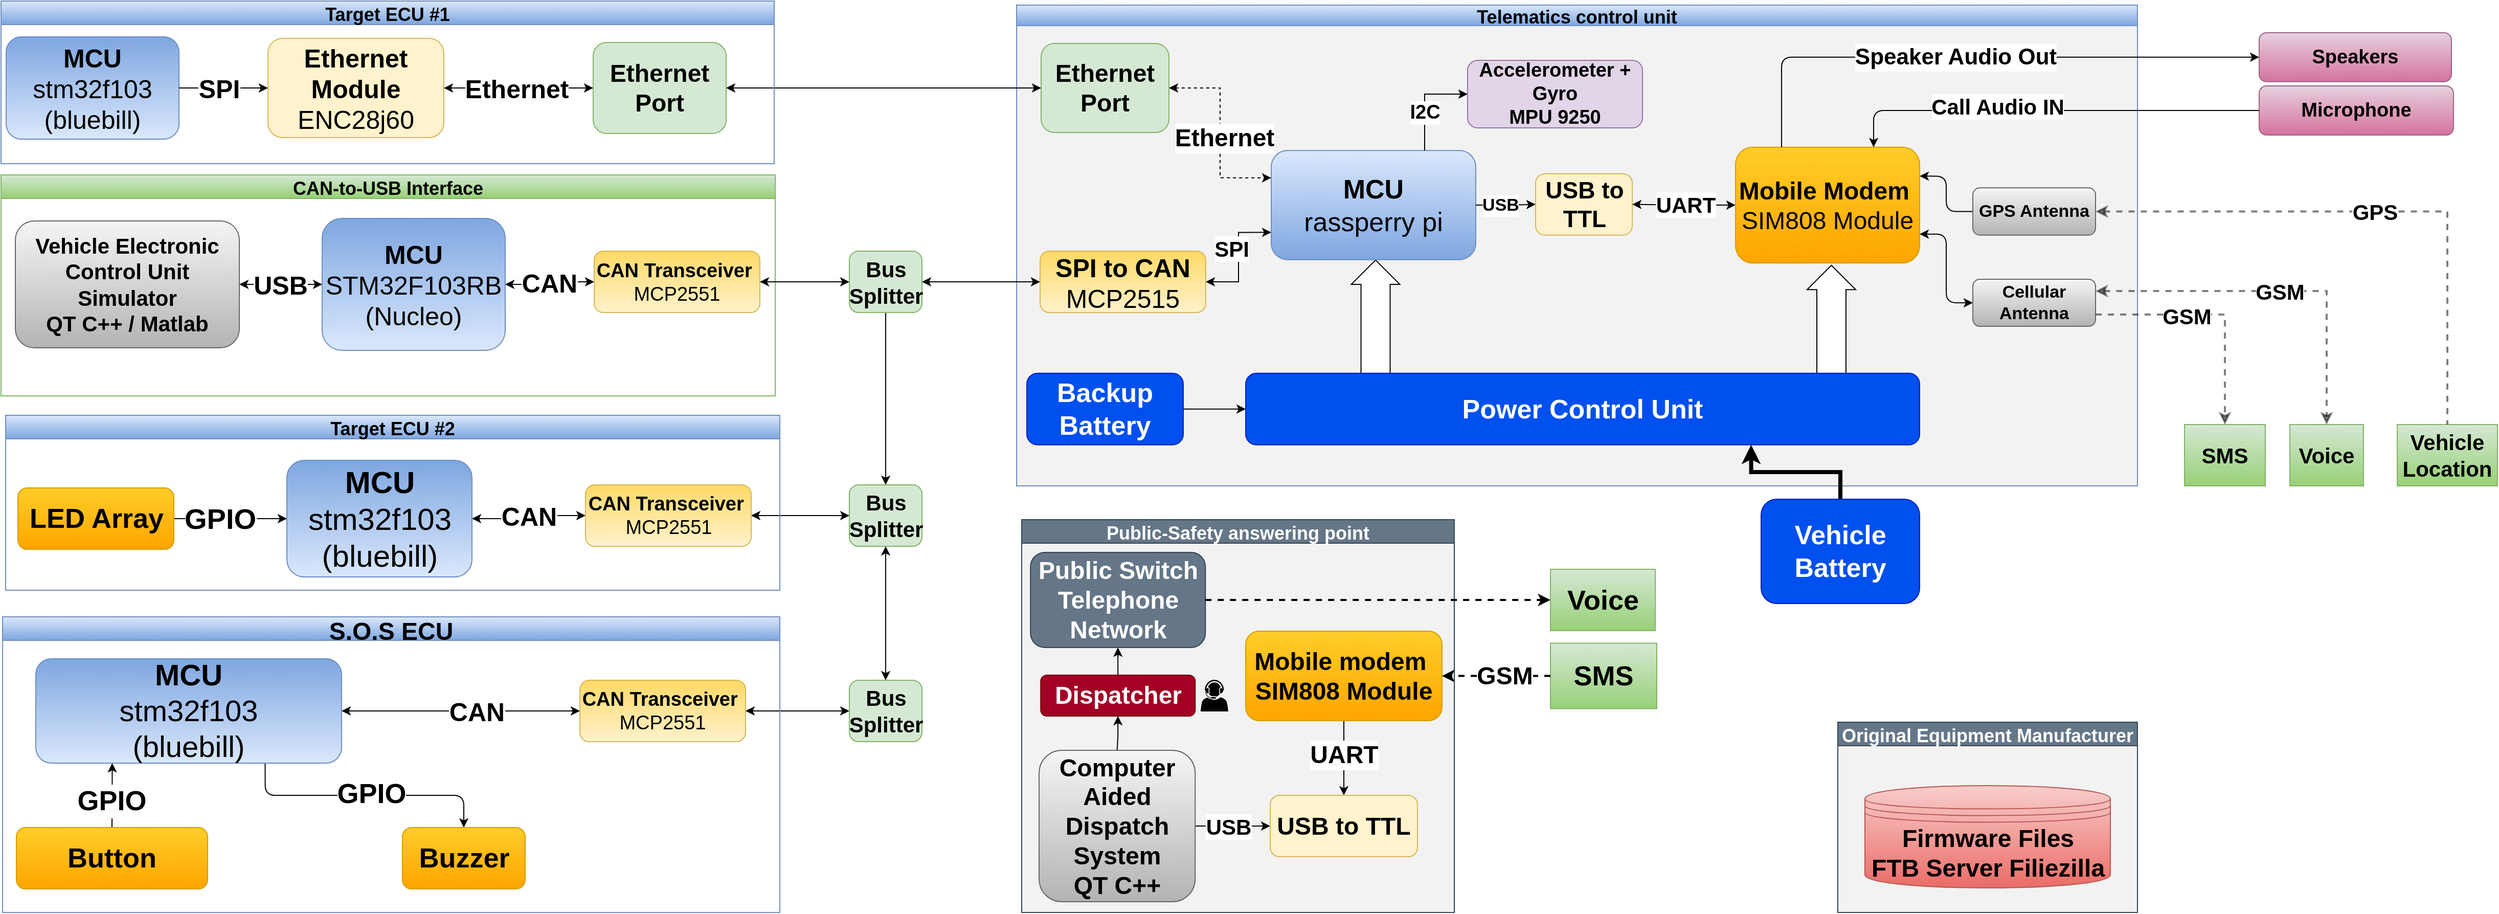 <mxfile version="13.9.9" type="device"><diagram id="WvO2dlYxxCy-v5vZexDL" name="Page-1"><mxGraphModel dx="2365" dy="506" grid="0" gridSize="6" guides="1" tooltips="1" connect="1" arrows="1" fold="1" page="1" pageScale="1" pageWidth="1500" pageHeight="1200" math="0" shadow="0"><root><mxCell id="0"/><mxCell id="1" parent="0"/><mxCell id="P0qbFuE8XbZVuqwwPdYG-165" value="Original Equipment Manufacturer" style="swimlane;startSize=23;fillColor=#647687;strokeColor=#314354;swimlaneFillColor=#f2f2f2;fontStyle=1;fontSize=18;fontColor=#ffffff;" parent="1" vertex="1"><mxGeometry x="368" y="1313" width="293" height="186" as="geometry"/></mxCell><mxCell id="P0qbFuE8XbZVuqwwPdYG-168" value="Firmware Files&lt;br style=&quot;font-size: 24px;&quot;&gt;&lt;span style=&quot;font-size: 24px;&quot;&gt;FTB Server Filiezilla&lt;/span&gt;" style="shape=datastore;whiteSpace=wrap;html=1;gradientColor=#ea6b66;fillColor=#f8cecc;strokeColor=#b85450;fontStyle=1;fontSize=24;" parent="P0qbFuE8XbZVuqwwPdYG-165" vertex="1"><mxGeometry x="26.5" y="62" width="240" height="100" as="geometry"/></mxCell><mxCell id="P0qbFuE8XbZVuqwwPdYG-198" value="Telematics control unit" style="swimlane;startSize=20;shadow=0;swimlaneFillColor=#F2F2F2;fontStyle=1;fontSize=18;movable=1;gradientColor=#7ea6e0;fillColor=#dae8fc;strokeColor=#6c8ebf;" parent="1" vertex="1"><mxGeometry x="-435" y="612" width="1096" height="470" as="geometry"><mxRectangle x="70" y="160" width="70" height="23" as="alternateBounds"/></mxGeometry></mxCell><mxCell id="P0qbFuE8XbZVuqwwPdYG-199" value="" style="verticalLabelPosition=bottom;shadow=0;dashed=0;align=center;html=1;verticalAlign=top;shape=mxgraph.electrical.transmission.straightBus;fontSize=26;rotation=-180;fontStyle=1" parent="P0qbFuE8XbZVuqwwPdYG-198" vertex="1"><mxGeometry x="773" y="254.35" width="47.48" height="114.1" as="geometry"/></mxCell><mxCell id="P0qbFuE8XbZVuqwwPdYG-200" value="" style="verticalLabelPosition=bottom;shadow=0;dashed=0;align=center;html=1;verticalAlign=top;shape=mxgraph.electrical.transmission.straightBus;fontSize=26;rotation=-180;fontStyle=1" parent="P0qbFuE8XbZVuqwwPdYG-198" vertex="1"><mxGeometry x="327.28" y="249.31" width="47.48" height="131.62" as="geometry"/></mxCell><mxCell id="P0qbFuE8XbZVuqwwPdYG-202" style="edgeStyle=orthogonalEdgeStyle;rounded=1;orthogonalLoop=1;jettySize=auto;html=1;entryX=1;entryY=0.75;entryDx=0;entryDy=0;startArrow=classic;startFill=1;endArrow=classic;endFill=1;strokeColor=#000000;strokeWidth=1;fontSize=20;fontStyle=1;exitX=0;exitY=0.5;exitDx=0;exitDy=0;" parent="P0qbFuE8XbZVuqwwPdYG-198" source="P0qbFuE8XbZVuqwwPdYG-236" target="P0qbFuE8XbZVuqwwPdYG-210" edge="1"><mxGeometry relative="1" as="geometry"><mxPoint x="1073.28" y="362.83" as="targetPoint"/><mxPoint x="1135.97" y="272.415" as="sourcePoint"/></mxGeometry></mxCell><mxCell id="P0qbFuE8XbZVuqwwPdYG-207" value="&lt;font style=&quot;font-size: 26px&quot;&gt;&lt;span style=&quot;font-size: 26px&quot;&gt;MCU&lt;br style=&quot;font-size: 26px&quot;&gt;&lt;span style=&quot;font-weight: normal ; font-size: 26px&quot;&gt;rassperry pi&lt;/span&gt;&lt;br style=&quot;font-size: 26px&quot;&gt;&lt;/span&gt;&lt;/font&gt;" style="rounded=1;whiteSpace=wrap;html=1;fillColor=#dae8fc;strokeColor=#6c8ebf;fontStyle=1;fontSize=26;gradientColor=#7ea6e0;" parent="P0qbFuE8XbZVuqwwPdYG-198" vertex="1"><mxGeometry x="249" y="142.17" width="200" height="106.67" as="geometry"/></mxCell><mxCell id="j5CchA66nYgSaiZ-dE5T-30" style="edgeStyle=orthogonalEdgeStyle;rounded=1;orthogonalLoop=1;jettySize=auto;html=1;exitX=1;exitY=0.25;exitDx=0;exitDy=0;startArrow=classic;startFill=1;endArrow=none;endFill=0;fontStyle=1" edge="1" parent="P0qbFuE8XbZVuqwwPdYG-198" source="P0qbFuE8XbZVuqwwPdYG-210" target="P0qbFuE8XbZVuqwwPdYG-237"><mxGeometry relative="1" as="geometry"/></mxCell><mxCell id="P0qbFuE8XbZVuqwwPdYG-210" value="&lt;font style=&quot;font-size: 24px;&quot;&gt;Mobile Modem&lt;/font&gt;&amp;nbsp;&lt;br style=&quot;font-size: 24px;&quot;&gt;&lt;span style=&quot;font-weight: normal; font-size: 24px;&quot;&gt;SIM808 Module&lt;/span&gt;" style="rounded=1;whiteSpace=wrap;html=1;fillColor=#ffcd28;strokeColor=#d79b00;fontSize=24;fontStyle=1;gradientColor=#ffa500;" parent="P0qbFuE8XbZVuqwwPdYG-198" vertex="1"><mxGeometry x="703" y="138.84" width="180" height="113.33" as="geometry"/></mxCell><mxCell id="P0qbFuE8XbZVuqwwPdYG-227" style="edgeStyle=orthogonalEdgeStyle;rounded=0;orthogonalLoop=1;jettySize=auto;html=1;startArrow=classic;startFill=1;endArrow=classic;endFill=1;fontSize=19;fontStyle=1;entryX=0;entryY=0.75;entryDx=0;entryDy=0;" parent="P0qbFuE8XbZVuqwwPdYG-198" source="P0qbFuE8XbZVuqwwPdYG-245" target="P0qbFuE8XbZVuqwwPdYG-207" edge="1"><mxGeometry relative="1" as="geometry"><mxPoint x="164" y="195" as="sourcePoint"/><mxPoint x="251.02" y="184.42" as="targetPoint"/></mxGeometry></mxCell><mxCell id="P0qbFuE8XbZVuqwwPdYG-228" value="&lt;span&gt;&lt;font style=&quot;font-size: 21px&quot;&gt;SPI&lt;/font&gt;&lt;/span&gt;" style="edgeLabel;html=1;align=center;verticalAlign=middle;resizable=0;points=[];fontSize=19;fontStyle=1" parent="P0qbFuE8XbZVuqwwPdYG-227" vertex="1" connectable="0"><mxGeometry x="0.118" y="-2" relative="1" as="geometry"><mxPoint x="-9.67" y="-1.34" as="offset"/></mxGeometry></mxCell><mxCell id="P0qbFuE8XbZVuqwwPdYG-236" value="Cellular Antenna" style="rounded=1;whiteSpace=wrap;html=1;fillColor=#f5f5f5;strokeColor=#666666;fontSize=17;fontStyle=1;gradientColor=#b3b3b3;" parent="P0qbFuE8XbZVuqwwPdYG-198" vertex="1"><mxGeometry x="935" y="268" width="120" height="45.99" as="geometry"/></mxCell><mxCell id="P0qbFuE8XbZVuqwwPdYG-237" value="GPS Antenna" style="rounded=1;whiteSpace=wrap;html=1;fillColor=#f5f5f5;strokeColor=#666666;fontSize=17;fontStyle=1;gradientColor=#b3b3b3;" parent="P0qbFuE8XbZVuqwwPdYG-198" vertex="1"><mxGeometry x="935.0" y="178.67" width="120" height="46.16" as="geometry"/></mxCell><mxCell id="P0qbFuE8XbZVuqwwPdYG-239" style="edgeStyle=orthogonalEdgeStyle;rounded=0;orthogonalLoop=1;jettySize=auto;html=1;entryX=0.75;entryY=0;entryDx=0;entryDy=0;endArrow=none;endFill=0;strokeWidth=1;fontSize=19;startArrow=classic;startFill=1;exitX=0;exitY=0.5;exitDx=0;exitDy=0;fontStyle=1" parent="P0qbFuE8XbZVuqwwPdYG-198" source="P0qbFuE8XbZVuqwwPdYG-241" target="P0qbFuE8XbZVuqwwPdYG-207" edge="1"><mxGeometry relative="1" as="geometry"/></mxCell><mxCell id="P0qbFuE8XbZVuqwwPdYG-240" value="I2C" style="edgeLabel;html=1;align=center;verticalAlign=middle;resizable=0;points=[];fontSize=19;fontStyle=1" parent="P0qbFuE8XbZVuqwwPdYG-239" vertex="1" connectable="0"><mxGeometry x="0.221" relative="1" as="geometry"><mxPoint as="offset"/></mxGeometry></mxCell><mxCell id="P0qbFuE8XbZVuqwwPdYG-241" value="Accelerometer + Gyro&lt;br style=&quot;font-size: 19px;&quot;&gt;&lt;span style=&quot;font-size: 19px;&quot;&gt;MPU 9250&lt;/span&gt;" style="rounded=1;whiteSpace=wrap;html=1;fillColor=#e1d5e7;strokeColor=#9673a6;fontStyle=1;fontSize=19;" parent="P0qbFuE8XbZVuqwwPdYG-198" vertex="1"><mxGeometry x="441" y="54" width="171" height="66" as="geometry"/></mxCell><mxCell id="P0qbFuE8XbZVuqwwPdYG-245" value="SPI to CAN&lt;br style=&quot;font-size: 25px&quot;&gt;&lt;span style=&quot;font-size: 25px ; font-weight: normal&quot;&gt;MCP2515&lt;/span&gt;" style="rounded=1;whiteSpace=wrap;html=1;fontStyle=1;fontSize=25;fillColor=#fff2cc;strokeColor=#d6b656;gradientColor=#ffd966;direction=west;" parent="P0qbFuE8XbZVuqwwPdYG-198" vertex="1"><mxGeometry x="23" y="240.5" width="162" height="60" as="geometry"/></mxCell><mxCell id="P0qbFuE8XbZVuqwwPdYG-247" style="edgeStyle=orthogonalEdgeStyle;rounded=0;orthogonalLoop=1;jettySize=auto;html=1;fontStyle=1" parent="P0qbFuE8XbZVuqwwPdYG-198" source="P0qbFuE8XbZVuqwwPdYG-248" target="P0qbFuE8XbZVuqwwPdYG-249" edge="1"><mxGeometry relative="1" as="geometry"/></mxCell><mxCell id="P0qbFuE8XbZVuqwwPdYG-248" value="&lt;font style=&quot;font-size: 26px;&quot;&gt;Backup Battery&lt;/font&gt;" style="rounded=1;whiteSpace=wrap;html=1;fontStyle=1;fontSize=26;fillColor=#0050ef;strokeColor=#001DBC;fontColor=#ffffff;" parent="P0qbFuE8XbZVuqwwPdYG-198" vertex="1"><mxGeometry x="10" y="359.9" width="153" height="70" as="geometry"/></mxCell><mxCell id="P0qbFuE8XbZVuqwwPdYG-249" value="&lt;span style=&quot;font-size: 26px;&quot;&gt;&lt;font style=&quot;font-size: 26px;&quot;&gt;Power Control Unit&lt;/font&gt;&lt;/span&gt;" style="rounded=1;whiteSpace=wrap;html=1;fontSize=26;fillColor=#0050ef;strokeColor=#001DBC;fontColor=#ffffff;fontStyle=1" parent="P0qbFuE8XbZVuqwwPdYG-198" vertex="1"><mxGeometry x="224.02" y="359.9" width="658.98" height="70" as="geometry"/></mxCell><mxCell id="P0qbFuE8XbZVuqwwPdYG-385" value="Ethernet Port" style="rounded=1;whiteSpace=wrap;html=1;fontSize=24;fillColor=#d5e8d4;strokeColor=#82b366;fontStyle=1" parent="P0qbFuE8XbZVuqwwPdYG-198" vertex="1"><mxGeometry x="24" y="37.51" width="125" height="86.99" as="geometry"/></mxCell><mxCell id="P0qbFuE8XbZVuqwwPdYG-333" style="edgeStyle=orthogonalEdgeStyle;rounded=0;orthogonalLoop=1;jettySize=auto;html=1;fontSize=19;startArrow=classic;startFill=1;dashed=1;fontStyle=1;entryX=0;entryY=0.25;entryDx=0;entryDy=0;" parent="P0qbFuE8XbZVuqwwPdYG-198" source="P0qbFuE8XbZVuqwwPdYG-385" target="P0qbFuE8XbZVuqwwPdYG-207" edge="1"><mxGeometry relative="1" as="geometry"><mxPoint x="11.5" y="86.505" as="targetPoint"/></mxGeometry></mxCell><mxCell id="P0qbFuE8XbZVuqwwPdYG-337" value="Ethernet" style="edgeLabel;html=1;align=center;verticalAlign=middle;resizable=0;points=[];fontSize=24;fontStyle=1" parent="P0qbFuE8XbZVuqwwPdYG-333" vertex="1" connectable="0"><mxGeometry x="0.038" y="-2" relative="1" as="geometry"><mxPoint x="6" y="1.27" as="offset"/></mxGeometry></mxCell><mxCell id="Wt1LaFrQ6s1FWfu_oRo3-2" value="USB to TTL" style="rounded=1;whiteSpace=wrap;html=1;fillColor=#fff2cc;strokeColor=#d6b656;fontStyle=1;fontSize=23;" parent="P0qbFuE8XbZVuqwwPdYG-198" vertex="1"><mxGeometry x="507.5" y="164.83" width="94.5" height="60" as="geometry"/></mxCell><mxCell id="P0qbFuE8XbZVuqwwPdYG-243" style="edgeStyle=orthogonalEdgeStyle;rounded=1;orthogonalLoop=1;jettySize=auto;html=1;startArrow=classic;startFill=1;fontStyle=1" parent="P0qbFuE8XbZVuqwwPdYG-198" source="P0qbFuE8XbZVuqwwPdYG-210" target="Wt1LaFrQ6s1FWfu_oRo3-2" edge="1"><mxGeometry relative="1" as="geometry"><mxPoint x="648" y="289" as="targetPoint"/><mxPoint x="878" y="276.057" as="sourcePoint"/></mxGeometry></mxCell><mxCell id="P0qbFuE8XbZVuqwwPdYG-244" value="&lt;font style=&quot;font-size: 21px&quot;&gt;UART&lt;/font&gt;" style="edgeLabel;html=1;align=center;verticalAlign=middle;resizable=0;points=[];fontSize=17;fontStyle=1" parent="P0qbFuE8XbZVuqwwPdYG-243" vertex="1" connectable="0"><mxGeometry x="-0.145" relative="1" as="geometry"><mxPoint x="-5.39" y="-0.99" as="offset"/></mxGeometry></mxCell><mxCell id="Wt1LaFrQ6s1FWfu_oRo3-3" style="edgeStyle=orthogonalEdgeStyle;rounded=0;orthogonalLoop=1;jettySize=auto;html=1;fontStyle=1" parent="P0qbFuE8XbZVuqwwPdYG-198" source="P0qbFuE8XbZVuqwwPdYG-207" target="Wt1LaFrQ6s1FWfu_oRo3-2" edge="1"><mxGeometry relative="1" as="geometry"/></mxCell><mxCell id="Wt1LaFrQ6s1FWfu_oRo3-4" value="USB" style="edgeLabel;html=1;align=center;verticalAlign=middle;resizable=0;points=[];fontSize=17;fontStyle=1" parent="Wt1LaFrQ6s1FWfu_oRo3-3" vertex="1" connectable="0"><mxGeometry x="-0.356" relative="1" as="geometry"><mxPoint x="4.65" y="0.67" as="offset"/></mxGeometry></mxCell><mxCell id="P0qbFuE8XbZVuqwwPdYG-251" value="Speakers" style="rounded=1;whiteSpace=wrap;html=1;fillColor=#e6d0de;strokeColor=#996185;fontSize=19;fontStyle=1;gradientColor=#d5739d;" parent="1" vertex="1"><mxGeometry x="780.0" y="639" width="188" height="47.83" as="geometry"/></mxCell><mxCell id="P0qbFuE8XbZVuqwwPdYG-252" value="Microphone" style="rounded=1;whiteSpace=wrap;html=1;fillColor=#e6d0de;strokeColor=#996185;fontSize=19;fontStyle=1;gradientColor=#d5739d;" parent="1" vertex="1"><mxGeometry x="780" y="691" width="190" height="48" as="geometry"/></mxCell><mxCell id="P0qbFuE8XbZVuqwwPdYG-258" value="CAN-to-USB Interface" style="swimlane;fillColor=#d5e8d4;startSize=23;gradientColor=#97d077;strokeColor=#82b366;fontStyle=1;fontSize=18;" parent="1" vertex="1"><mxGeometry x="-1428" y="778" width="757" height="216" as="geometry"/></mxCell><mxCell id="P0qbFuE8XbZVuqwwPdYG-260" value="&lt;font style=&quot;font-size: 25px&quot;&gt;MCU&lt;br&gt;&lt;span style=&quot;font-size: 25px&quot;&gt;&lt;span style=&quot;font-weight: normal&quot;&gt;STM32F103RB&lt;/span&gt;&lt;br style=&quot;font-size: 25px&quot;&gt;&lt;span style=&quot;font-weight: normal&quot;&gt;(Nucleo)&lt;/span&gt;&lt;br style=&quot;font-size: 25px&quot;&gt;&lt;/span&gt;&lt;/font&gt;" style="rounded=1;whiteSpace=wrap;html=1;fillColor=#dae8fc;strokeColor=#6c8ebf;fontStyle=1;fontSize=25;gradientColor=#7ea6e0;direction=west;" parent="P0qbFuE8XbZVuqwwPdYG-258" vertex="1"><mxGeometry x="314" y="42.5" width="179" height="129" as="geometry"/></mxCell><mxCell id="P0qbFuE8XbZVuqwwPdYG-263" style="edgeStyle=orthogonalEdgeStyle;rounded=0;orthogonalLoop=1;jettySize=auto;html=1;exitX=1;exitY=0.5;exitDx=0;exitDy=0;entryX=0;entryY=0.5;entryDx=0;entryDy=0;startArrow=classic;startFill=1;fontStyle=1;fontSize=25;" parent="P0qbFuE8XbZVuqwwPdYG-258" source="P0qbFuE8XbZVuqwwPdYG-271" target="P0qbFuE8XbZVuqwwPdYG-260" edge="1"><mxGeometry relative="1" as="geometry"><mxPoint x="437" y="245.93" as="targetPoint"/><mxPoint x="562" y="259.5" as="sourcePoint"/></mxGeometry></mxCell><mxCell id="P0qbFuE8XbZVuqwwPdYG-264" value="CAN" style="edgeLabel;html=1;align=center;verticalAlign=middle;resizable=0;points=[];fontSize=25;fontStyle=1" parent="P0qbFuE8XbZVuqwwPdYG-263" vertex="1" connectable="0"><mxGeometry x="-0.132" y="1" relative="1" as="geometry"><mxPoint x="-5.2" y="-1.02" as="offset"/></mxGeometry></mxCell><mxCell id="P0qbFuE8XbZVuqwwPdYG-265" value="&lt;font style=&quot;font-size: 21px;&quot;&gt;&lt;span style=&quot;font-size: 21px;&quot;&gt;&lt;font style=&quot;font-size: 21px;&quot;&gt;Vehicle Electronic Control Unit Simulator&lt;/font&gt;&lt;/span&gt;&lt;br style=&quot;font-size: 21px;&quot;&gt;&lt;font style=&quot;font-size: 21px;&quot;&gt;QT C++ / Matlab&lt;/font&gt;&lt;br style=&quot;font-size: 21px;&quot;&gt;&lt;/font&gt;" style="rounded=1;whiteSpace=wrap;html=1;fontSize=21;fillColor=#f5f5f5;strokeColor=#666666;gradientColor=#b3b3b3;fontStyle=1" parent="P0qbFuE8XbZVuqwwPdYG-258" vertex="1"><mxGeometry x="14" y="45" width="219" height="124" as="geometry"/></mxCell><mxCell id="P0qbFuE8XbZVuqwwPdYG-266" style="edgeStyle=orthogonalEdgeStyle;rounded=0;orthogonalLoop=1;jettySize=auto;html=1;startArrow=classic;startFill=1;endArrow=classic;endFill=1;fontSize=25;fontStyle=1" parent="P0qbFuE8XbZVuqwwPdYG-258" source="P0qbFuE8XbZVuqwwPdYG-265" target="P0qbFuE8XbZVuqwwPdYG-260" edge="1"><mxGeometry relative="1" as="geometry"><mxPoint x="173" y="245.68" as="targetPoint"/></mxGeometry></mxCell><mxCell id="P0qbFuE8XbZVuqwwPdYG-267" value="USB" style="edgeLabel;html=1;align=center;verticalAlign=middle;resizable=0;points=[];fontSize=25;fontStyle=1" parent="P0qbFuE8XbZVuqwwPdYG-266" vertex="1" connectable="0"><mxGeometry x="-0.252" y="-2" relative="1" as="geometry"><mxPoint x="8.76" y="-2.07" as="offset"/></mxGeometry></mxCell><mxCell id="P0qbFuE8XbZVuqwwPdYG-271" value="CAN Transceiver&amp;nbsp;&lt;br style=&quot;font-size: 19px&quot;&gt;&lt;span style=&quot;font-size: 19px ; font-weight: normal&quot;&gt;&lt;font style=&quot;font-size: 19px&quot;&gt;MCP2551&lt;/font&gt;&lt;/span&gt;" style="rounded=1;whiteSpace=wrap;html=1;fontStyle=1;fontSize=19;fillColor=#fff2cc;strokeColor=#d6b656;gradientColor=#ffd966;direction=west;" parent="P0qbFuE8XbZVuqwwPdYG-258" vertex="1"><mxGeometry x="580" y="74.5" width="162" height="60" as="geometry"/></mxCell><mxCell id="P0qbFuE8XbZVuqwwPdYG-274" style="edgeStyle=orthogonalEdgeStyle;rounded=1;jumpStyle=arc;jumpSize=14;orthogonalLoop=1;jettySize=auto;html=1;entryX=0;entryY=0.5;entryDx=0;entryDy=0;exitX=0.25;exitY=0;exitDx=0;exitDy=0;fontStyle=1" parent="1" source="P0qbFuE8XbZVuqwwPdYG-210" target="P0qbFuE8XbZVuqwwPdYG-251" edge="1"><mxGeometry relative="1" as="geometry"><mxPoint x="251" y="612" as="sourcePoint"/></mxGeometry></mxCell><mxCell id="P0qbFuE8XbZVuqwwPdYG-275" value="Speaker Audio Out" style="edgeLabel;html=1;align=center;verticalAlign=middle;resizable=0;points=[];fontSize=22;fontStyle=1" parent="P0qbFuE8XbZVuqwwPdYG-274" vertex="1" connectable="0"><mxGeometry x="-0.064" y="-5" relative="1" as="geometry"><mxPoint x="-1.79" y="-4.97" as="offset"/></mxGeometry></mxCell><mxCell id="P0qbFuE8XbZVuqwwPdYG-276" style="edgeStyle=orthogonalEdgeStyle;rounded=1;orthogonalLoop=1;jettySize=auto;html=1;startArrow=none;startFill=0;endArrow=classic;endFill=1;strokeColor=#000000;strokeWidth=1;fontSize=20;fontStyle=1;exitX=0;exitY=0.5;exitDx=0;exitDy=0;entryX=0.75;entryY=0;entryDx=0;entryDy=0;" parent="1" source="P0qbFuE8XbZVuqwwPdYG-252" target="P0qbFuE8XbZVuqwwPdYG-210" edge="1"><mxGeometry relative="1" as="geometry"><mxPoint x="777" y="621" as="targetPoint"/></mxGeometry></mxCell><mxCell id="P0qbFuE8XbZVuqwwPdYG-277" value="&lt;font style=&quot;font-size: 21px&quot;&gt;Call Audio IN&lt;/font&gt;" style="edgeLabel;html=1;align=center;verticalAlign=middle;resizable=0;points=[];fontSize=17;fontStyle=1" parent="P0qbFuE8XbZVuqwwPdYG-276" vertex="1" connectable="0"><mxGeometry x="-0.148" y="-1" relative="1" as="geometry"><mxPoint x="-80" y="-3.71" as="offset"/></mxGeometry></mxCell><mxCell id="P0qbFuE8XbZVuqwwPdYG-280" value="SMS" style="rounded=0;whiteSpace=wrap;html=1;fontSize=21;align=center;fontStyle=1;fillColor=#d5e8d4;strokeColor=#82b366;gradientColor=#97d077;" parent="1" vertex="1"><mxGeometry x="707" y="1022" width="79" height="60" as="geometry"/></mxCell><mxCell id="P0qbFuE8XbZVuqwwPdYG-282" value="Voice" style="rounded=0;whiteSpace=wrap;html=1;fontSize=21;align=center;fontStyle=1;fillColor=#d5e8d4;strokeColor=#82b366;gradientColor=#97d077;" parent="1" vertex="1"><mxGeometry x="810" y="1022" width="72" height="60" as="geometry"/></mxCell><mxCell id="P0qbFuE8XbZVuqwwPdYG-283" value="Vehicle Location" style="rounded=0;whiteSpace=wrap;html=1;fontSize=21;align=center;fontStyle=1;fillColor=#d5e8d4;strokeColor=#82b366;gradientColor=#97d077;" parent="1" vertex="1"><mxGeometry x="915" y="1022" width="98" height="60" as="geometry"/></mxCell><mxCell id="P0qbFuE8XbZVuqwwPdYG-284" style="edgeStyle=orthogonalEdgeStyle;rounded=0;orthogonalLoop=1;jettySize=auto;html=1;exitX=1;exitY=0.75;exitDx=0;exitDy=0;startArrow=none;startFill=0;endArrow=classic;endFill=1;strokeWidth=2;fontSize=17;entryX=0.5;entryY=0;entryDx=0;entryDy=0;dashed=1;opacity=50;fontStyle=1" parent="1" source="P0qbFuE8XbZVuqwwPdYG-236" target="P0qbFuE8XbZVuqwwPdYG-280" edge="1"><mxGeometry relative="1" as="geometry"><mxPoint x="954.97" y="1052.83" as="targetPoint"/><mxPoint x="797.97" y="931.415" as="sourcePoint"/></mxGeometry></mxCell><mxCell id="P0qbFuE8XbZVuqwwPdYG-285" value="&lt;font style=&quot;font-size: 21px&quot;&gt;GSM&lt;/font&gt;" style="edgeLabel;html=1;align=center;verticalAlign=middle;resizable=0;points=[];fontSize=17;fontStyle=1" parent="P0qbFuE8XbZVuqwwPdYG-284" vertex="1" connectable="0"><mxGeometry x="0.234" relative="1" as="geometry"><mxPoint x="-37.49" y="-17.17" as="offset"/></mxGeometry></mxCell><mxCell id="P0qbFuE8XbZVuqwwPdYG-288" style="edgeStyle=orthogonalEdgeStyle;rounded=0;orthogonalLoop=1;jettySize=auto;html=1;exitX=1;exitY=0.25;exitDx=0;exitDy=0;strokeWidth=2;startArrow=classic;startFill=1;dashed=1;opacity=50;fontStyle=1" parent="1" source="P0qbFuE8XbZVuqwwPdYG-236" target="P0qbFuE8XbZVuqwwPdYG-282" edge="1"><mxGeometry relative="1" as="geometry"><mxPoint x="797.97" y="902.707" as="sourcePoint"/></mxGeometry></mxCell><mxCell id="P0qbFuE8XbZVuqwwPdYG-289" value="&lt;font style=&quot;font-size: 21px&quot;&gt;GSM&lt;/font&gt;" style="edgeLabel;html=1;align=center;verticalAlign=middle;resizable=0;points=[];fontSize=17;fontStyle=1" parent="P0qbFuE8XbZVuqwwPdYG-288" vertex="1" connectable="0"><mxGeometry x="0.386" relative="1" as="geometry"><mxPoint x="-46" y="-20.38" as="offset"/></mxGeometry></mxCell><mxCell id="P0qbFuE8XbZVuqwwPdYG-290" style="edgeStyle=orthogonalEdgeStyle;rounded=0;orthogonalLoop=1;jettySize=auto;html=1;startArrow=classic;startFill=1;endArrow=none;endFill=0;strokeWidth=2;fontSize=32;entryX=0.5;entryY=0;entryDx=0;entryDy=0;exitX=1;exitY=0.5;exitDx=0;exitDy=0;dashed=1;opacity=50;fontStyle=1" parent="1" source="P0qbFuE8XbZVuqwwPdYG-237" target="P0qbFuE8XbZVuqwwPdYG-283" edge="1"><mxGeometry relative="1" as="geometry"><mxPoint x="1028.303" y="1053.497" as="targetPoint"/><mxPoint x="797.97" y="840.2" as="sourcePoint"/></mxGeometry></mxCell><mxCell id="P0qbFuE8XbZVuqwwPdYG-291" value="&lt;font style=&quot;font-size: 21px&quot;&gt;GPS&lt;/font&gt;" style="edgeLabel;html=1;align=center;verticalAlign=middle;resizable=0;points=[];fontSize=17;fontStyle=1" parent="P0qbFuE8XbZVuqwwPdYG-290" vertex="1" connectable="0"><mxGeometry x="0.524" y="5" relative="1" as="geometry"><mxPoint x="-76" y="-76.77" as="offset"/></mxGeometry></mxCell><mxCell id="P0qbFuE8XbZVuqwwPdYG-301" style="edgeStyle=orthogonalEdgeStyle;rounded=0;orthogonalLoop=1;jettySize=auto;html=1;entryX=0.75;entryY=1;entryDx=0;entryDy=0;fillColor=#ffffff;fontSize=26;strokeWidth=4;fontStyle=1" parent="1" source="P0qbFuE8XbZVuqwwPdYG-302" target="P0qbFuE8XbZVuqwwPdYG-249" edge="1"><mxGeometry relative="1" as="geometry"/></mxCell><mxCell id="P0qbFuE8XbZVuqwwPdYG-302" value="Vehicle Battery" style="rounded=1;whiteSpace=wrap;html=1;fontStyle=1;fontSize=26;fillColor=#0050ef;strokeColor=#001DBC;fontColor=#ffffff;" parent="1" vertex="1"><mxGeometry x="293" y="1095" width="155" height="102" as="geometry"/></mxCell><mxCell id="P0qbFuE8XbZVuqwwPdYG-331" style="edgeStyle=orthogonalEdgeStyle;rounded=0;orthogonalLoop=1;jettySize=auto;html=1;fontSize=25;exitX=0.5;exitY=1;exitDx=0;exitDy=0;fontStyle=1" parent="1" source="P0qbFuE8XbZVuqwwPdYG-314" target="P0qbFuE8XbZVuqwwPdYG-323" edge="1"><mxGeometry relative="1" as="geometry"><mxPoint x="-563" y="927.0" as="sourcePoint"/></mxGeometry></mxCell><mxCell id="P0qbFuE8XbZVuqwwPdYG-314" value="Bus Splitter" style="rounded=1;whiteSpace=wrap;html=1;fontSize=21;fillColor=#d5e8d4;strokeColor=#82b366;fontStyle=1" parent="1" vertex="1"><mxGeometry x="-598.5" y="852.5" width="71" height="60" as="geometry"/></mxCell><mxCell id="P0qbFuE8XbZVuqwwPdYG-315" style="edgeStyle=orthogonalEdgeStyle;rounded=0;orthogonalLoop=1;jettySize=auto;html=1;startArrow=classic;startFill=1;endArrow=classic;endFill=1;fontSize=25;fontStyle=1" parent="1" source="P0qbFuE8XbZVuqwwPdYG-271" target="P0qbFuE8XbZVuqwwPdYG-314" edge="1"><mxGeometry relative="1" as="geometry"/></mxCell><mxCell id="P0qbFuE8XbZVuqwwPdYG-316" style="edgeStyle=orthogonalEdgeStyle;rounded=0;orthogonalLoop=1;jettySize=auto;html=1;startArrow=classic;startFill=1;endArrow=classic;endFill=1;fontSize=17;fontStyle=1;entryX=1;entryY=0.5;entryDx=0;entryDy=0;" parent="1" source="P0qbFuE8XbZVuqwwPdYG-245" target="P0qbFuE8XbZVuqwwPdYG-314" edge="1"><mxGeometry relative="1" as="geometry"/></mxCell><mxCell id="P0qbFuE8XbZVuqwwPdYG-318" style="edgeStyle=orthogonalEdgeStyle;rounded=0;orthogonalLoop=1;jettySize=auto;html=1;startArrow=classic;startFill=1;endArrow=classic;endFill=1;fontSize=25;fontStyle=1" parent="1" source="P0qbFuE8XbZVuqwwPdYG-319" target="P0qbFuE8XbZVuqwwPdYG-322" edge="1"><mxGeometry relative="1" as="geometry"><mxPoint x="-591.5" y="1415.5" as="targetPoint"/></mxGeometry></mxCell><mxCell id="P0qbFuE8XbZVuqwwPdYG-321" style="edgeStyle=orthogonalEdgeStyle;rounded=0;orthogonalLoop=1;jettySize=auto;html=1;startArrow=classic;startFill=1;endArrow=classic;endFill=1;fontSize=25;fontStyle=1" parent="1" source="P0qbFuE8XbZVuqwwPdYG-322" target="P0qbFuE8XbZVuqwwPdYG-323" edge="1"><mxGeometry relative="1" as="geometry"/></mxCell><mxCell id="P0qbFuE8XbZVuqwwPdYG-322" value="Bus Splitter" style="rounded=1;whiteSpace=wrap;html=1;fontSize=21;fillColor=#d5e8d4;strokeColor=#82b366;fontStyle=1" parent="1" vertex="1"><mxGeometry x="-598.5" y="1272" width="71" height="60" as="geometry"/></mxCell><mxCell id="P0qbFuE8XbZVuqwwPdYG-323" value="Bus Splitter" style="rounded=1;whiteSpace=wrap;html=1;fontSize=21;fillColor=#d5e8d4;strokeColor=#82b366;fontStyle=1" parent="1" vertex="1"><mxGeometry x="-598.5" y="1081" width="71" height="60" as="geometry"/></mxCell><mxCell id="P0qbFuE8XbZVuqwwPdYG-324" style="edgeStyle=orthogonalEdgeStyle;rounded=0;orthogonalLoop=1;jettySize=auto;html=1;entryX=0;entryY=0.5;entryDx=0;entryDy=0;startArrow=classic;startFill=1;endArrow=classic;endFill=1;fontSize=25;fontStyle=1" parent="1" source="P0qbFuE8XbZVuqwwPdYG-326" target="P0qbFuE8XbZVuqwwPdYG-323" edge="1"><mxGeometry relative="1" as="geometry"/></mxCell><mxCell id="P0qbFuE8XbZVuqwwPdYG-341" value="Public-Safety answering point" style="swimlane;startSize=23;fillColor=#647687;strokeColor=#314354;swimlaneFillColor=#f2f2f2;fontStyle=1;fontSize=18;fontColor=#ffffff;" parent="1" vertex="1"><mxGeometry x="-430" y="1115" width="423" height="384" as="geometry"/></mxCell><mxCell id="P0qbFuE8XbZVuqwwPdYG-345" value="Public Switch Telephone Network" style="rounded=1;whiteSpace=wrap;html=1;fillColor=#647687;strokeColor=#314354;fontSize=24;fontStyle=1;fontColor=#ffffff;" parent="P0qbFuE8XbZVuqwwPdYG-341" vertex="1"><mxGeometry x="8.62" y="32" width="171" height="93" as="geometry"/></mxCell><mxCell id="P0qbFuE8XbZVuqwwPdYG-347" style="edgeStyle=orthogonalEdgeStyle;rounded=1;jumpStyle=arc;jumpSize=14;orthogonalLoop=1;jettySize=auto;html=1;entryX=0.5;entryY=0;entryDx=0;entryDy=0;shadow=0;strokeWidth=1;fontStyle=1;fontSize=24;" parent="P0qbFuE8XbZVuqwwPdYG-341" source="P0qbFuE8XbZVuqwwPdYG-349" target="P0qbFuE8XbZVuqwwPdYG-360" edge="1"><mxGeometry relative="1" as="geometry"/></mxCell><mxCell id="P0qbFuE8XbZVuqwwPdYG-348" value="UART" style="edgeLabel;html=1;align=center;verticalAlign=middle;resizable=0;points=[];fontSize=24;fontStyle=1" parent="P0qbFuE8XbZVuqwwPdYG-347" vertex="1" connectable="0"><mxGeometry x="-0.233" y="-2" relative="1" as="geometry"><mxPoint x="2" y="5.18" as="offset"/></mxGeometry></mxCell><mxCell id="P0qbFuE8XbZVuqwwPdYG-349" value="Mobile modem&amp;nbsp;&lt;br style=&quot;font-size: 24px;&quot;&gt;&lt;span style=&quot;font-size: 24px;&quot;&gt;SIM808 Module&lt;/span&gt;" style="rounded=1;whiteSpace=wrap;html=1;fillColor=#ffcd28;strokeColor=#d79b00;fontSize=24;fontStyle=1;gradientColor=#ffa500;" parent="P0qbFuE8XbZVuqwwPdYG-341" vertex="1"><mxGeometry x="219" y="109" width="192" height="87.5" as="geometry"/></mxCell><mxCell id="P0qbFuE8XbZVuqwwPdYG-350" value="" style="pointerEvents=1;shadow=0;dashed=0;html=1;strokeColor=none;labelPosition=center;verticalLabelPosition=bottom;verticalAlign=top;outlineConnect=0;align=center;shape=mxgraph.office.users.call_center_agent;labelBackgroundColor=#ffffff;fontSize=24;fillColor=#000000;fontStyle=1" parent="P0qbFuE8XbZVuqwwPdYG-341" vertex="1"><mxGeometry x="175" y="156.5" width="27" height="30.99" as="geometry"/></mxCell><mxCell id="P0qbFuE8XbZVuqwwPdYG-353" style="edgeStyle=orthogonalEdgeStyle;rounded=0;orthogonalLoop=1;jettySize=auto;html=1;startArrow=classic;startFill=1;endArrow=none;endFill=0;strokeWidth=1;fontSize=24;fontStyle=1" parent="P0qbFuE8XbZVuqwwPdYG-341" source="P0qbFuE8XbZVuqwwPdYG-355" target="P0qbFuE8XbZVuqwwPdYG-362" edge="1"><mxGeometry relative="1" as="geometry"/></mxCell><mxCell id="P0qbFuE8XbZVuqwwPdYG-354" style="edgeStyle=orthogonalEdgeStyle;rounded=0;orthogonalLoop=1;jettySize=auto;html=1;fontSize=24;fontStyle=1" parent="P0qbFuE8XbZVuqwwPdYG-341" source="P0qbFuE8XbZVuqwwPdYG-355" target="P0qbFuE8XbZVuqwwPdYG-345" edge="1"><mxGeometry relative="1" as="geometry"/></mxCell><mxCell id="P0qbFuE8XbZVuqwwPdYG-355" value="Dispatcher" style="rounded=1;whiteSpace=wrap;html=1;fillColor=#a20025;strokeColor=#6F0000;fontColor=#ffffff;fontStyle=1;fontSize=24;" parent="P0qbFuE8XbZVuqwwPdYG-341" vertex="1"><mxGeometry x="18.62" y="152" width="151" height="40" as="geometry"/></mxCell><mxCell id="P0qbFuE8XbZVuqwwPdYG-382" style="edgeStyle=orthogonalEdgeStyle;rounded=0;orthogonalLoop=1;jettySize=auto;html=1;startArrow=classic;startFill=1;endArrow=none;endFill=0;fontSize=24;entryX=1;entryY=0.5;entryDx=0;entryDy=0;fontStyle=1" parent="P0qbFuE8XbZVuqwwPdYG-341" source="P0qbFuE8XbZVuqwwPdYG-360" target="P0qbFuE8XbZVuqwwPdYG-362" edge="1"><mxGeometry relative="1" as="geometry"/></mxCell><mxCell id="j5CchA66nYgSaiZ-dE5T-47" value="USB" style="edgeLabel;html=1;align=center;verticalAlign=middle;resizable=0;points=[];fontSize=21;fontStyle=1" vertex="1" connectable="0" parent="P0qbFuE8XbZVuqwwPdYG-382"><mxGeometry x="0.267" relative="1" as="geometry"><mxPoint x="5.67" as="offset"/></mxGeometry></mxCell><mxCell id="P0qbFuE8XbZVuqwwPdYG-360" value="USB to TTL" style="rounded=1;whiteSpace=wrap;html=1;fillColor=#fff2cc;strokeColor=#d6b656;fontStyle=1;fontSize=24;" parent="P0qbFuE8XbZVuqwwPdYG-341" vertex="1"><mxGeometry x="243" y="269.52" width="144" height="60" as="geometry"/></mxCell><mxCell id="P0qbFuE8XbZVuqwwPdYG-362" value="Computer Aided Dispatch System&lt;br style=&quot;font-size: 24px;&quot;&gt;&lt;span style=&quot;font-size: 24px;&quot;&gt;&lt;font style=&quot;font-size: 24px;&quot;&gt;QT C++&lt;/font&gt;&lt;/span&gt;" style="rounded=1;whiteSpace=wrap;html=1;fillColor=#f5f5f5;strokeColor=#666666;fontStyle=1;fontSize=24;gradientColor=#b3b3b3;" parent="P0qbFuE8XbZVuqwwPdYG-341" vertex="1"><mxGeometry x="17" y="225.51" width="152.62" height="148.01" as="geometry"/></mxCell><mxCell id="P0qbFuE8XbZVuqwwPdYG-375" value="Voice" style="rounded=0;whiteSpace=wrap;html=1;fontSize=27;align=center;fontStyle=1;fillColor=#d5e8d4;strokeColor=#82b366;gradientColor=#97d077;" parent="1" vertex="1"><mxGeometry x="87.0" y="1163.5" width="102.58" height="60" as="geometry"/></mxCell><mxCell id="P0qbFuE8XbZVuqwwPdYG-376" style="edgeStyle=orthogonalEdgeStyle;rounded=0;orthogonalLoop=1;jettySize=auto;html=1;entryX=0;entryY=0.5;entryDx=0;entryDy=0;startArrow=none;startFill=0;endArrow=classic;endFill=1;strokeWidth=2;fontSize=24;dashed=1;fontStyle=1" parent="1" source="P0qbFuE8XbZVuqwwPdYG-345" target="P0qbFuE8XbZVuqwwPdYG-375" edge="1"><mxGeometry relative="1" as="geometry"/></mxCell><mxCell id="P0qbFuE8XbZVuqwwPdYG-377" value="SMS" style="rounded=0;whiteSpace=wrap;html=1;fontSize=27;align=center;fontStyle=1;fillColor=#d5e8d4;strokeColor=#82b366;gradientColor=#97d077;" parent="1" vertex="1"><mxGeometry x="87.0" y="1235.74" width="104" height="64.01" as="geometry"/></mxCell><mxCell id="P0qbFuE8XbZVuqwwPdYG-378" style="edgeStyle=orthogonalEdgeStyle;rounded=1;jumpStyle=arc;jumpSize=14;orthogonalLoop=1;jettySize=auto;html=1;entryX=1;entryY=0.5;entryDx=0;entryDy=0;shadow=0;strokeWidth=2;dashed=1;fontStyle=1;fontSize=24;" parent="1" source="P0qbFuE8XbZVuqwwPdYG-377" target="P0qbFuE8XbZVuqwwPdYG-349" edge="1"><mxGeometry relative="1" as="geometry"/></mxCell><mxCell id="P0qbFuE8XbZVuqwwPdYG-379" value="GSM" style="edgeLabel;html=1;align=center;verticalAlign=middle;resizable=0;points=[];fontSize=24;fontStyle=1" parent="P0qbFuE8XbZVuqwwPdYG-378" vertex="1" connectable="0"><mxGeometry x="0.544" relative="1" as="geometry"><mxPoint x="36.25" as="offset"/></mxGeometry></mxCell><mxCell id="P0qbFuE8XbZVuqwwPdYG-386" style="edgeStyle=orthogonalEdgeStyle;rounded=0;orthogonalLoop=1;jettySize=auto;html=1;fontSize=19;startArrow=classic;startFill=1;fontStyle=1" parent="1" source="P0qbFuE8XbZVuqwwPdYG-388" target="P0qbFuE8XbZVuqwwPdYG-385" edge="1"><mxGeometry relative="1" as="geometry"><mxPoint x="-707.5" y="413.571" as="sourcePoint"/><mxPoint x="-74" y="626.33" as="targetPoint"/></mxGeometry></mxCell><mxCell id="j5CchA66nYgSaiZ-dE5T-34" value="S.O.S ECU" style="swimlane;fontSize=24;fillColor=#dae8fc;strokeColor=#6c8ebf;gradientColor=#7ea6e0;" vertex="1" parent="1"><mxGeometry x="-1426.5" y="1210" width="760" height="289" as="geometry"/></mxCell><mxCell id="P0qbFuE8XbZVuqwwPdYG-319" value="CAN Transceiver&amp;nbsp;&lt;br style=&quot;font-size: 19px&quot;&gt;&lt;span style=&quot;font-size: 19px ; font-weight: normal&quot;&gt;&lt;font style=&quot;font-size: 19px&quot;&gt;MCP2551&lt;/font&gt;&lt;/span&gt;" style="rounded=1;whiteSpace=wrap;html=1;fontStyle=1;fontSize=19;fillColor=#fff2cc;strokeColor=#d6b656;gradientColor=#ffd966;direction=west;" parent="j5CchA66nYgSaiZ-dE5T-34" vertex="1"><mxGeometry x="564.5" y="62.0" width="162" height="60" as="geometry"/></mxCell><mxCell id="j5CchA66nYgSaiZ-dE5T-38" style="edgeStyle=orthogonalEdgeStyle;rounded=1;orthogonalLoop=1;jettySize=auto;html=1;exitX=0.75;exitY=0;exitDx=0;exitDy=0;startArrow=classic;startFill=1;endArrow=none;endFill=0;fontSize=24;" edge="1" parent="j5CchA66nYgSaiZ-dE5T-34" source="P0qbFuE8XbZVuqwwPdYG-320" target="j5CchA66nYgSaiZ-dE5T-35"><mxGeometry relative="1" as="geometry"/></mxCell><mxCell id="j5CchA66nYgSaiZ-dE5T-40" value="GPIO" style="edgeLabel;html=1;align=center;verticalAlign=middle;resizable=0;points=[];fontSize=27;fontStyle=1" vertex="1" connectable="0" parent="j5CchA66nYgSaiZ-dE5T-38"><mxGeometry x="0.16" y="-1" relative="1" as="geometry"><mxPoint as="offset"/></mxGeometry></mxCell><mxCell id="j5CchA66nYgSaiZ-dE5T-39" style="edgeStyle=orthogonalEdgeStyle;rounded=1;orthogonalLoop=1;jettySize=auto;html=1;exitX=0.25;exitY=0;exitDx=0;exitDy=0;startArrow=none;startFill=0;endArrow=classic;endFill=1;fontSize=24;" edge="1" parent="j5CchA66nYgSaiZ-dE5T-34" source="P0qbFuE8XbZVuqwwPdYG-320" target="j5CchA66nYgSaiZ-dE5T-37"><mxGeometry relative="1" as="geometry"/></mxCell><mxCell id="j5CchA66nYgSaiZ-dE5T-41" value="GPIO" style="edgeLabel;html=1;align=center;verticalAlign=middle;resizable=0;points=[];fontSize=27;fontStyle=1" vertex="1" connectable="0" parent="j5CchA66nYgSaiZ-dE5T-39"><mxGeometry x="0.047" y="2" relative="1" as="geometry"><mxPoint as="offset"/></mxGeometry></mxCell><mxCell id="P0qbFuE8XbZVuqwwPdYG-320" value="&lt;font style=&quot;font-size: 29px;&quot;&gt;&lt;span style=&quot;font-size: 29px;&quot;&gt;MCU&lt;br style=&quot;font-size: 29px;&quot;&gt;&lt;/span&gt;&lt;span style=&quot;font-size: 29px; font-weight: normal;&quot;&gt;stm32f103&lt;br style=&quot;font-size: 29px;&quot;&gt;(bluebill)&lt;/span&gt;&lt;br style=&quot;font-size: 29px;&quot;&gt;&lt;/font&gt;" style="rounded=1;whiteSpace=wrap;html=1;fillColor=#dae8fc;strokeColor=#6c8ebf;fontStyle=1;fontSize=29;gradientColor=#7ea6e0;direction=west;" parent="j5CchA66nYgSaiZ-dE5T-34" vertex="1"><mxGeometry x="32.5" y="41" width="299" height="102" as="geometry"/></mxCell><mxCell id="P0qbFuE8XbZVuqwwPdYG-317" style="edgeStyle=orthogonalEdgeStyle;rounded=0;orthogonalLoop=1;jettySize=auto;html=1;entryX=0;entryY=0.5;entryDx=0;entryDy=0;startArrow=classic;startFill=1;endArrow=classic;endFill=1;fontSize=25;fontStyle=1" parent="j5CchA66nYgSaiZ-dE5T-34" source="P0qbFuE8XbZVuqwwPdYG-319" target="P0qbFuE8XbZVuqwwPdYG-320" edge="1"><mxGeometry relative="1" as="geometry"/></mxCell><mxCell id="P0qbFuE8XbZVuqwwPdYG-392" value="CAN" style="edgeLabel;html=1;align=center;verticalAlign=middle;resizable=0;points=[];fontSize=25;fontStyle=1" parent="P0qbFuE8XbZVuqwwPdYG-317" vertex="1" connectable="0"><mxGeometry x="-0.202" y="1" relative="1" as="geometry"><mxPoint x="-8.57" y="-1.03" as="offset"/></mxGeometry></mxCell><mxCell id="j5CchA66nYgSaiZ-dE5T-35" value="Button" style="rounded=1;whiteSpace=wrap;html=1;fontSize=27;fillColor=#ffcd28;strokeColor=#d79b00;gradientColor=#ffa500;fontStyle=1" vertex="1" parent="j5CchA66nYgSaiZ-dE5T-34"><mxGeometry x="13.5" y="206" width="187" height="60" as="geometry"/></mxCell><mxCell id="j5CchA66nYgSaiZ-dE5T-37" value="Buzzer" style="rounded=1;whiteSpace=wrap;html=1;fontSize=27;fillColor=#ffcd28;strokeColor=#d79b00;gradientColor=#ffa500;fontStyle=1" vertex="1" parent="j5CchA66nYgSaiZ-dE5T-34"><mxGeometry x="391" y="206" width="120" height="60" as="geometry"/></mxCell><mxCell id="j5CchA66nYgSaiZ-dE5T-42" value="Target ECU #1" style="swimlane;fontSize=18;gradientColor=#7ea6e0;fillColor=#dae8fc;strokeColor=#6c8ebf;" vertex="1" parent="1"><mxGeometry x="-1428" y="608" width="756" height="159" as="geometry"/></mxCell><mxCell id="P0qbFuE8XbZVuqwwPdYG-334" value="&lt;font style=&quot;font-size: 25px&quot;&gt;&lt;span&gt;MCU&lt;/span&gt;&lt;br&gt;&lt;span&gt;&lt;span style=&quot;font-weight: normal&quot;&gt;stm32f103&lt;/span&gt;&lt;br&gt;&lt;/span&gt;&lt;span style=&quot;font-weight: normal&quot;&gt;(bluebill)&lt;/span&gt;&lt;br style=&quot;font-size: 21px&quot;&gt;&lt;/font&gt;" style="rounded=1;whiteSpace=wrap;html=1;fillColor=#dae8fc;strokeColor=#6c8ebf;fontStyle=1;fontSize=21;gradientColor=#7ea6e0;direction=west;" parent="j5CchA66nYgSaiZ-dE5T-42" vertex="1"><mxGeometry x="5" y="35.01" width="169" height="100" as="geometry"/></mxCell><mxCell id="P0qbFuE8XbZVuqwwPdYG-332" value="Ethernet Module&lt;br style=&quot;font-size: 25px;&quot;&gt;&lt;span style=&quot;font-weight: normal; font-size: 25px;&quot;&gt;&lt;font style=&quot;font-size: 25px;&quot;&gt;ENC28j60&lt;/font&gt;&lt;/span&gt;" style="rounded=1;whiteSpace=wrap;html=1;fillColor=#fff2cc;strokeColor=#d6b656;fontStyle=1;fontSize=25;" parent="j5CchA66nYgSaiZ-dE5T-42" vertex="1"><mxGeometry x="261" y="36.51" width="172" height="97" as="geometry"/></mxCell><mxCell id="P0qbFuE8XbZVuqwwPdYG-335" style="edgeStyle=orthogonalEdgeStyle;rounded=0;orthogonalLoop=1;jettySize=auto;html=1;fontSize=25;fontStyle=1" parent="j5CchA66nYgSaiZ-dE5T-42" source="P0qbFuE8XbZVuqwwPdYG-334" target="P0qbFuE8XbZVuqwwPdYG-332" edge="1"><mxGeometry relative="1" as="geometry"/></mxCell><mxCell id="P0qbFuE8XbZVuqwwPdYG-336" value="SPI" style="edgeLabel;html=1;align=center;verticalAlign=middle;resizable=0;points=[];fontSize=25;fontStyle=1" parent="P0qbFuE8XbZVuqwwPdYG-335" vertex="1" connectable="0"><mxGeometry x="0.198" y="1" relative="1" as="geometry"><mxPoint x="-12.85" y="0.99" as="offset"/></mxGeometry></mxCell><mxCell id="P0qbFuE8XbZVuqwwPdYG-388" value="Ethernet Port" style="rounded=1;whiteSpace=wrap;html=1;fontSize=24;fillColor=#d5e8d4;strokeColor=#82b366;fontStyle=1" parent="j5CchA66nYgSaiZ-dE5T-42" vertex="1"><mxGeometry x="579" y="40.51" width="130" height="88.99" as="geometry"/></mxCell><mxCell id="P0qbFuE8XbZVuqwwPdYG-389" style="edgeStyle=orthogonalEdgeStyle;rounded=0;orthogonalLoop=1;jettySize=auto;html=1;fontSize=25;startArrow=classic;startFill=1;fontStyle=1" parent="j5CchA66nYgSaiZ-dE5T-42" source="P0qbFuE8XbZVuqwwPdYG-332" target="P0qbFuE8XbZVuqwwPdYG-388" edge="1"><mxGeometry relative="1" as="geometry"><mxPoint x="705.5" y="-180.505" as="sourcePoint"/><mxPoint x="1008" y="-180.505" as="targetPoint"/></mxGeometry></mxCell><mxCell id="P0qbFuE8XbZVuqwwPdYG-390" value="Ethernet" style="edgeLabel;html=1;align=center;verticalAlign=middle;resizable=0;points=[];fontSize=25;fontStyle=1" parent="P0qbFuE8XbZVuqwwPdYG-389" vertex="1" connectable="0"><mxGeometry x="0.038" y="-2" relative="1" as="geometry"><mxPoint x="-5.29" y="-2" as="offset"/></mxGeometry></mxCell><mxCell id="j5CchA66nYgSaiZ-dE5T-43" value="Target ECU #2" style="swimlane;fontSize=18;gradientColor=#7ea6e0;fillColor=#dae8fc;strokeColor=#6c8ebf;" vertex="1" parent="1"><mxGeometry x="-1423.5" y="1013" width="757" height="171" as="geometry"/></mxCell><mxCell id="P0qbFuE8XbZVuqwwPdYG-327" value="&lt;font style=&quot;font-size: 30px;&quot;&gt;&lt;span style=&quot;font-size: 30px;&quot;&gt;MCU&lt;/span&gt;&lt;br style=&quot;font-size: 30px;&quot;&gt;&lt;span style=&quot;font-weight: normal; font-size: 30px;&quot;&gt;&lt;span style=&quot;font-size: 30px;&quot;&gt;stm32f103&lt;br style=&quot;font-size: 30px;&quot;&gt;&lt;/span&gt;&lt;span style=&quot;font-size: 30px;&quot;&gt;(bluebill)&lt;/span&gt;&lt;/span&gt;&lt;br style=&quot;font-size: 30px;&quot;&gt;&lt;/font&gt;" style="rounded=1;whiteSpace=wrap;html=1;fillColor=#dae8fc;strokeColor=#6c8ebf;fontStyle=1;fontSize=30;gradientColor=#7ea6e0;direction=west;" parent="j5CchA66nYgSaiZ-dE5T-43" vertex="1"><mxGeometry x="275" y="44" width="181" height="114" as="geometry"/></mxCell><mxCell id="j5CchA66nYgSaiZ-dE5T-45" style="edgeStyle=orthogonalEdgeStyle;rounded=1;orthogonalLoop=1;jettySize=auto;html=1;startArrow=none;startFill=0;endArrow=classic;endFill=1;fontSize=27;" edge="1" parent="j5CchA66nYgSaiZ-dE5T-43" source="j5CchA66nYgSaiZ-dE5T-44" target="P0qbFuE8XbZVuqwwPdYG-327"><mxGeometry relative="1" as="geometry"/></mxCell><mxCell id="j5CchA66nYgSaiZ-dE5T-46" value="GPIO" style="edgeLabel;html=1;align=center;verticalAlign=middle;resizable=0;points=[];fontSize=28;fontStyle=1" vertex="1" connectable="0" parent="j5CchA66nYgSaiZ-dE5T-45"><mxGeometry x="0.225" y="-1" relative="1" as="geometry"><mxPoint x="-23.02" y="-1.03" as="offset"/></mxGeometry></mxCell><mxCell id="j5CchA66nYgSaiZ-dE5T-44" value="LED Array" style="rounded=1;whiteSpace=wrap;html=1;fontSize=27;fillColor=#ffcd28;strokeColor=#d79b00;gradientColor=#ffa500;fontStyle=1" vertex="1" parent="j5CchA66nYgSaiZ-dE5T-43"><mxGeometry x="12" y="71" width="152.5" height="60" as="geometry"/></mxCell><mxCell id="P0qbFuE8XbZVuqwwPdYG-326" value="CAN Transceiver&amp;nbsp;&lt;br style=&quot;font-size: 19px&quot;&gt;&lt;span style=&quot;font-size: 19px ; font-weight: normal&quot;&gt;&lt;font style=&quot;font-size: 19px&quot;&gt;MCP2551&lt;/font&gt;&lt;/span&gt;" style="rounded=1;whiteSpace=wrap;html=1;fontStyle=1;fontSize=19;fillColor=#fff2cc;strokeColor=#d6b656;gradientColor=#ffd966;direction=west;" parent="j5CchA66nYgSaiZ-dE5T-43" vertex="1"><mxGeometry x="567" y="68" width="162" height="60" as="geometry"/></mxCell><mxCell id="P0qbFuE8XbZVuqwwPdYG-325" style="edgeStyle=orthogonalEdgeStyle;rounded=0;orthogonalLoop=1;jettySize=auto;html=1;startArrow=classic;startFill=1;endArrow=classic;endFill=1;fontSize=25;fontStyle=1" parent="j5CchA66nYgSaiZ-dE5T-43" source="P0qbFuE8XbZVuqwwPdYG-326" target="P0qbFuE8XbZVuqwwPdYG-327" edge="1"><mxGeometry relative="1" as="geometry"/></mxCell><mxCell id="P0qbFuE8XbZVuqwwPdYG-391" value="CAN" style="edgeLabel;html=1;align=center;verticalAlign=middle;resizable=0;points=[];fontSize=25;fontStyle=1" parent="P0qbFuE8XbZVuqwwPdYG-325" vertex="1" connectable="0"><mxGeometry x="-0.267" y="-1" relative="1" as="geometry"><mxPoint x="-14.14" y="1" as="offset"/></mxGeometry></mxCell></root></mxGraphModel></diagram></mxfile>